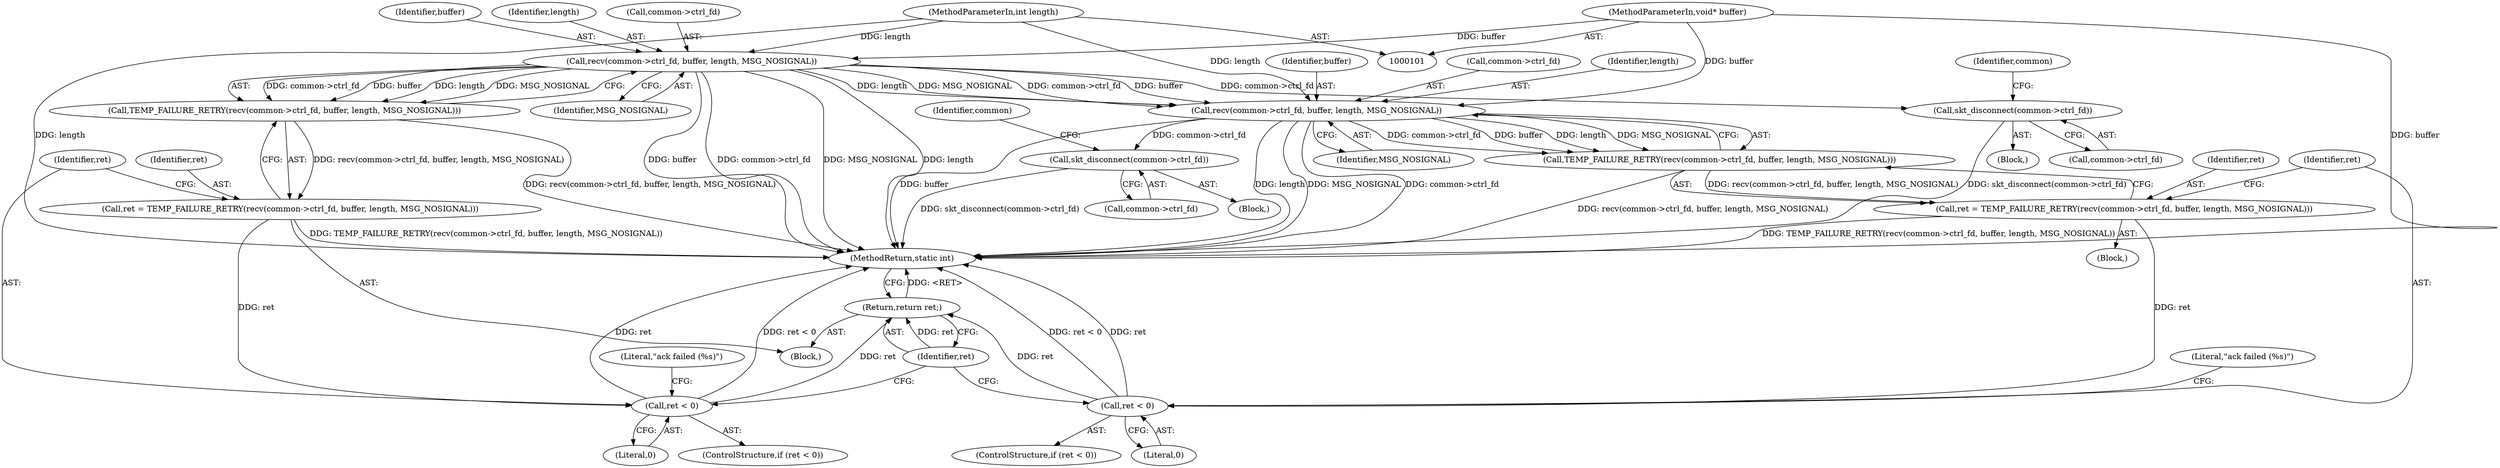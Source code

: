 digraph "0_Android_472271b153c5dc53c28beac55480a8d8434b2d5c_0@API" {
"1000110" [label="(Call,recv(common->ctrl_fd, buffer, length, MSG_NOSIGNAL))"];
"1000103" [label="(MethodParameterIn,void* buffer)"];
"1000104" [label="(MethodParameterIn,int length)"];
"1000109" [label="(Call,TEMP_FAILURE_RETRY(recv(common->ctrl_fd, buffer, length, MSG_NOSIGNAL)))"];
"1000107" [label="(Call,ret = TEMP_FAILURE_RETRY(recv(common->ctrl_fd, buffer, length, MSG_NOSIGNAL)))"];
"1000118" [label="(Call,ret < 0)"];
"1000176" [label="(Return,return ret;)"];
"1000134" [label="(Call,recv(common->ctrl_fd, buffer, length, MSG_NOSIGNAL))"];
"1000133" [label="(Call,TEMP_FAILURE_RETRY(recv(common->ctrl_fd, buffer, length, MSG_NOSIGNAL)))"];
"1000131" [label="(Call,ret = TEMP_FAILURE_RETRY(recv(common->ctrl_fd, buffer, length, MSG_NOSIGNAL)))"];
"1000142" [label="(Call,ret < 0)"];
"1000150" [label="(Call,skt_disconnect(common->ctrl_fd))"];
"1000164" [label="(Call,skt_disconnect(common->ctrl_fd))"];
"1000116" [label="(Identifier,MSG_NOSIGNAL)"];
"1000133" [label="(Call,TEMP_FAILURE_RETRY(recv(common->ctrl_fd, buffer, length, MSG_NOSIGNAL)))"];
"1000143" [label="(Identifier,ret)"];
"1000177" [label="(Identifier,ret)"];
"1000156" [label="(Identifier,common)"];
"1000114" [label="(Identifier,buffer)"];
"1000150" [label="(Call,skt_disconnect(common->ctrl_fd))"];
"1000141" [label="(ControlStructure,if (ret < 0))"];
"1000134" [label="(Call,recv(common->ctrl_fd, buffer, length, MSG_NOSIGNAL))"];
"1000118" [label="(Call,ret < 0)"];
"1000123" [label="(Literal,\"ack failed (%s)\")"];
"1000115" [label="(Identifier,length)"];
"1000164" [label="(Call,skt_disconnect(common->ctrl_fd))"];
"1000119" [label="(Identifier,ret)"];
"1000120" [label="(Literal,0)"];
"1000142" [label="(Call,ret < 0)"];
"1000110" [label="(Call,recv(common->ctrl_fd, buffer, length, MSG_NOSIGNAL))"];
"1000105" [label="(Block,)"];
"1000140" [label="(Identifier,MSG_NOSIGNAL)"];
"1000145" [label="(Block,)"];
"1000138" [label="(Identifier,buffer)"];
"1000108" [label="(Identifier,ret)"];
"1000178" [label="(MethodReturn,static int)"];
"1000130" [label="(Block,)"];
"1000144" [label="(Literal,0)"];
"1000117" [label="(ControlStructure,if (ret < 0))"];
"1000176" [label="(Return,return ret;)"];
"1000107" [label="(Call,ret = TEMP_FAILURE_RETRY(recv(common->ctrl_fd, buffer, length, MSG_NOSIGNAL)))"];
"1000135" [label="(Call,common->ctrl_fd)"];
"1000103" [label="(MethodParameterIn,void* buffer)"];
"1000170" [label="(Identifier,common)"];
"1000111" [label="(Call,common->ctrl_fd)"];
"1000139" [label="(Identifier,length)"];
"1000163" [label="(Block,)"];
"1000109" [label="(Call,TEMP_FAILURE_RETRY(recv(common->ctrl_fd, buffer, length, MSG_NOSIGNAL)))"];
"1000132" [label="(Identifier,ret)"];
"1000147" [label="(Literal,\"ack failed (%s)\")"];
"1000131" [label="(Call,ret = TEMP_FAILURE_RETRY(recv(common->ctrl_fd, buffer, length, MSG_NOSIGNAL)))"];
"1000104" [label="(MethodParameterIn,int length)"];
"1000151" [label="(Call,common->ctrl_fd)"];
"1000165" [label="(Call,common->ctrl_fd)"];
"1000110" -> "1000109"  [label="AST: "];
"1000110" -> "1000116"  [label="CFG: "];
"1000111" -> "1000110"  [label="AST: "];
"1000114" -> "1000110"  [label="AST: "];
"1000115" -> "1000110"  [label="AST: "];
"1000116" -> "1000110"  [label="AST: "];
"1000109" -> "1000110"  [label="CFG: "];
"1000110" -> "1000178"  [label="DDG: length"];
"1000110" -> "1000178"  [label="DDG: buffer"];
"1000110" -> "1000178"  [label="DDG: common->ctrl_fd"];
"1000110" -> "1000178"  [label="DDG: MSG_NOSIGNAL"];
"1000110" -> "1000109"  [label="DDG: common->ctrl_fd"];
"1000110" -> "1000109"  [label="DDG: buffer"];
"1000110" -> "1000109"  [label="DDG: length"];
"1000110" -> "1000109"  [label="DDG: MSG_NOSIGNAL"];
"1000103" -> "1000110"  [label="DDG: buffer"];
"1000104" -> "1000110"  [label="DDG: length"];
"1000110" -> "1000134"  [label="DDG: common->ctrl_fd"];
"1000110" -> "1000134"  [label="DDG: buffer"];
"1000110" -> "1000134"  [label="DDG: length"];
"1000110" -> "1000134"  [label="DDG: MSG_NOSIGNAL"];
"1000110" -> "1000164"  [label="DDG: common->ctrl_fd"];
"1000103" -> "1000101"  [label="AST: "];
"1000103" -> "1000178"  [label="DDG: buffer"];
"1000103" -> "1000134"  [label="DDG: buffer"];
"1000104" -> "1000101"  [label="AST: "];
"1000104" -> "1000178"  [label="DDG: length"];
"1000104" -> "1000134"  [label="DDG: length"];
"1000109" -> "1000107"  [label="AST: "];
"1000107" -> "1000109"  [label="CFG: "];
"1000109" -> "1000178"  [label="DDG: recv(common->ctrl_fd, buffer, length, MSG_NOSIGNAL)"];
"1000109" -> "1000107"  [label="DDG: recv(common->ctrl_fd, buffer, length, MSG_NOSIGNAL)"];
"1000107" -> "1000105"  [label="AST: "];
"1000108" -> "1000107"  [label="AST: "];
"1000119" -> "1000107"  [label="CFG: "];
"1000107" -> "1000178"  [label="DDG: TEMP_FAILURE_RETRY(recv(common->ctrl_fd, buffer, length, MSG_NOSIGNAL))"];
"1000107" -> "1000118"  [label="DDG: ret"];
"1000118" -> "1000117"  [label="AST: "];
"1000118" -> "1000120"  [label="CFG: "];
"1000119" -> "1000118"  [label="AST: "];
"1000120" -> "1000118"  [label="AST: "];
"1000123" -> "1000118"  [label="CFG: "];
"1000177" -> "1000118"  [label="CFG: "];
"1000118" -> "1000178"  [label="DDG: ret < 0"];
"1000118" -> "1000178"  [label="DDG: ret"];
"1000118" -> "1000176"  [label="DDG: ret"];
"1000176" -> "1000105"  [label="AST: "];
"1000176" -> "1000177"  [label="CFG: "];
"1000177" -> "1000176"  [label="AST: "];
"1000178" -> "1000176"  [label="CFG: "];
"1000176" -> "1000178"  [label="DDG: <RET>"];
"1000177" -> "1000176"  [label="DDG: ret"];
"1000142" -> "1000176"  [label="DDG: ret"];
"1000134" -> "1000133"  [label="AST: "];
"1000134" -> "1000140"  [label="CFG: "];
"1000135" -> "1000134"  [label="AST: "];
"1000138" -> "1000134"  [label="AST: "];
"1000139" -> "1000134"  [label="AST: "];
"1000140" -> "1000134"  [label="AST: "];
"1000133" -> "1000134"  [label="CFG: "];
"1000134" -> "1000178"  [label="DDG: length"];
"1000134" -> "1000178"  [label="DDG: MSG_NOSIGNAL"];
"1000134" -> "1000178"  [label="DDG: common->ctrl_fd"];
"1000134" -> "1000178"  [label="DDG: buffer"];
"1000134" -> "1000133"  [label="DDG: common->ctrl_fd"];
"1000134" -> "1000133"  [label="DDG: buffer"];
"1000134" -> "1000133"  [label="DDG: length"];
"1000134" -> "1000133"  [label="DDG: MSG_NOSIGNAL"];
"1000134" -> "1000150"  [label="DDG: common->ctrl_fd"];
"1000133" -> "1000131"  [label="AST: "];
"1000131" -> "1000133"  [label="CFG: "];
"1000133" -> "1000178"  [label="DDG: recv(common->ctrl_fd, buffer, length, MSG_NOSIGNAL)"];
"1000133" -> "1000131"  [label="DDG: recv(common->ctrl_fd, buffer, length, MSG_NOSIGNAL)"];
"1000131" -> "1000130"  [label="AST: "];
"1000132" -> "1000131"  [label="AST: "];
"1000143" -> "1000131"  [label="CFG: "];
"1000131" -> "1000178"  [label="DDG: TEMP_FAILURE_RETRY(recv(common->ctrl_fd, buffer, length, MSG_NOSIGNAL))"];
"1000131" -> "1000142"  [label="DDG: ret"];
"1000142" -> "1000141"  [label="AST: "];
"1000142" -> "1000144"  [label="CFG: "];
"1000143" -> "1000142"  [label="AST: "];
"1000144" -> "1000142"  [label="AST: "];
"1000147" -> "1000142"  [label="CFG: "];
"1000177" -> "1000142"  [label="CFG: "];
"1000142" -> "1000178"  [label="DDG: ret < 0"];
"1000142" -> "1000178"  [label="DDG: ret"];
"1000150" -> "1000145"  [label="AST: "];
"1000150" -> "1000151"  [label="CFG: "];
"1000151" -> "1000150"  [label="AST: "];
"1000156" -> "1000150"  [label="CFG: "];
"1000150" -> "1000178"  [label="DDG: skt_disconnect(common->ctrl_fd)"];
"1000164" -> "1000163"  [label="AST: "];
"1000164" -> "1000165"  [label="CFG: "];
"1000165" -> "1000164"  [label="AST: "];
"1000170" -> "1000164"  [label="CFG: "];
"1000164" -> "1000178"  [label="DDG: skt_disconnect(common->ctrl_fd)"];
}
